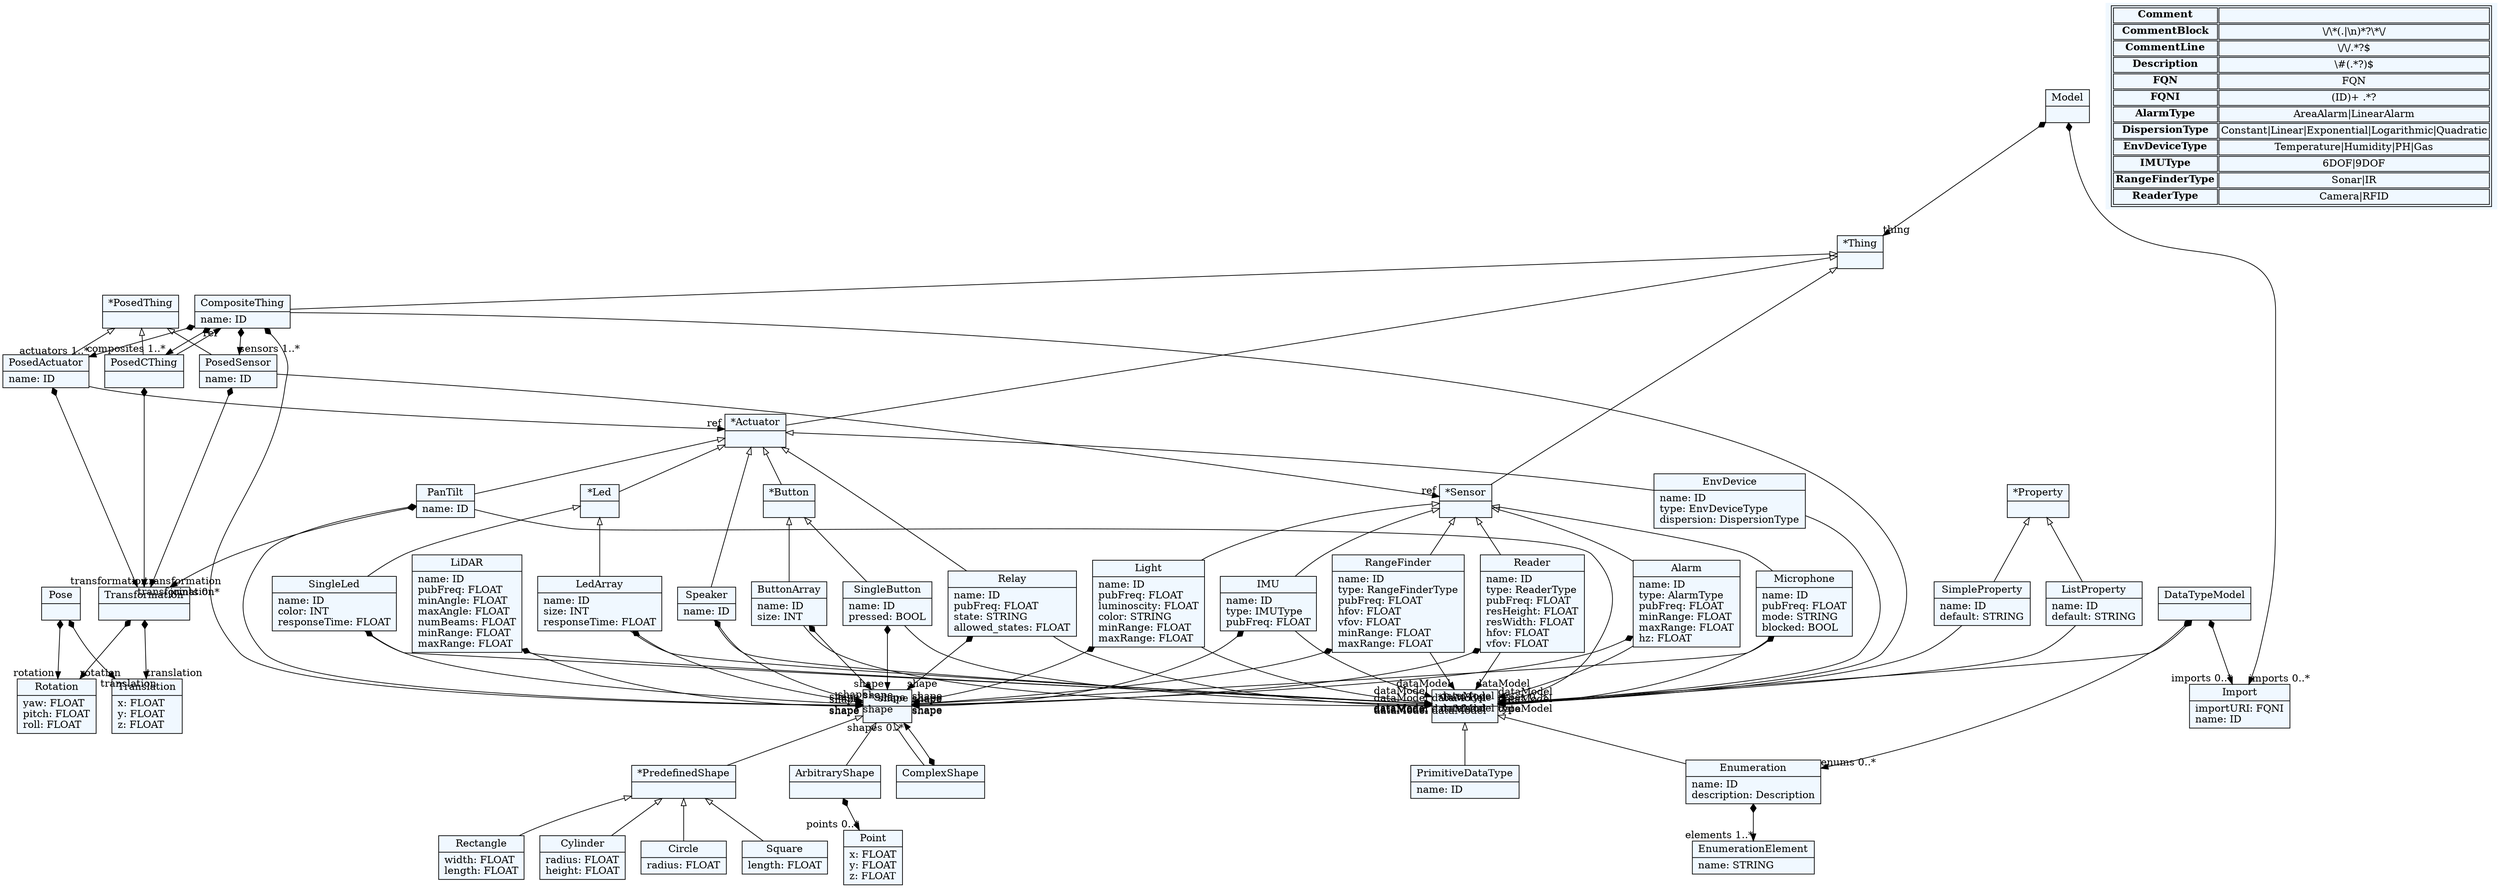
    digraph textX {
    fontname = "Bitstream Vera Sans"
    fontsize = 8
    node[
        shape=record,
        style=filled,
        fillcolor=aliceblue
    ]
    nodesep = 0.3
    edge[dir=black,arrowtail=empty]


2340069371888[ label="{Model|}"]

2340069459872[ label="{*Thing|}"]

2340069373136[ label="{CompositeThing|name: ID\l}"]

2340069363680[ label="{*PosedThing|}"]

2340069365312[ label="{PosedCThing|}"]

2340069154576[ label="{PosedSensor|name: ID\l}"]

2340069157120[ label="{PosedActuator|name: ID\l}"]

2340069523680[ label="{*Sensor|}"]

2340069527376[ label="{RangeFinder|name: ID\ltype: RangeFinderType\lpubFreq: FLOAT\lhfov: FLOAT\lvfov: FLOAT\lminRange: FLOAT\lmaxRange: FLOAT\l}"]

2340069529920[ label="{LiDAR|name: ID\lpubFreq: FLOAT\lminAngle: FLOAT\lmaxAngle: FLOAT\lnumBeams: FLOAT\lminRange: FLOAT\lmaxRange: FLOAT\l}"]

2340069528576[ label="{Reader|name: ID\ltype: ReaderType\lpubFreq: FLOAT\lresHeight: FLOAT\lresWidth: FLOAT\lhfov: FLOAT\lvfov: FLOAT\l}"]

2340069527568[ label="{Alarm|name: ID\ltype: AlarmType\lpubFreq: FLOAT\lminRange: FLOAT\lmaxRange: FLOAT\lhz: FLOAT\l}"]

2340069527760[ label="{Microphone|name: ID\lpubFreq: FLOAT\lmode: STRING\lblocked: BOOL\l}"]

2340069527904[ label="{Light|name: ID\lpubFreq: FLOAT\lluminoscity: FLOAT\lcolor: STRING\lminRange: FLOAT\lmaxRange: FLOAT\l}"]

2340069526560[ label="{IMU|name: ID\ltype: IMUType\lpubFreq: FLOAT\l}"]

2340069524544[ label="{*Actuator|}"]

2340069523536[ label="{PanTilt|name: ID\l}"]

2340069525120[ label="{EnvDevice|name: ID\ltype: EnvDeviceType\ldispersion: DispersionType\l}"]

2340069525840[ label="{Relay|name: ID\lpubFreq: FLOAT\lstate: STRING\lallowed_states: FLOAT\l}"]

2340069525408[ label="{*Button|}"]

2340069528864[ label="{SingleButton|name: ID\lpressed: BOOL\l}"]

2340069529056[ label="{ButtonArray|name: ID\lsize: INT\l}"]

2340069528672[ label="{*Led|}"]

2340069529584[ label="{SingleLed|name: ID\lcolor: INT\lresponseTime: FLOAT\l}"]

2340069529680[ label="{LedArray|name: ID\lsize: INT\lresponseTime: FLOAT\l}"]

2340069529776[ label="{Speaker|name: ID\l}"]

2340069530832[ label="{DataTypeModel|}"]

2340069530928[ label="{*DataType|}"]

2340069531024[ label="{*Property|}"]

2340069531120[ label="{SimpleProperty|name: ID\ldefault: STRING\l}"]

2340069531216[ label="{ListProperty|name: ID\ldefault: STRING\l}"]

2340069531264[ label="{Enumeration|name: ID\ldescription: Description\l}"]

2340069531360[ label="{EnumerationElement|name: STRING\l}"]

2340069531456[ label="{PrimitiveDataType|name: ID\l}"]

2340069531744[ label="{Import|importURI: FQNI\lname: ID\l}"]

2340069532176[ label="{Point|x: FLOAT\ly: FLOAT\lz: FLOAT\l}"]

2340069532272[ label="{Translation|x: FLOAT\ly: FLOAT\lz: FLOAT\l}"]

2340069532368[ label="{Rotation|yaw: FLOAT\lpitch: FLOAT\lroll: FLOAT\l}"]

2340069532464[ label="{Transformation|}"]

2340069532560[ label="{Pose|}"]

2340069532656[ label="{*Shape|}"]

2340069532752[ label="{ComplexShape|}"]

2340069532848[ label="{*PredefinedShape|}"]

2340069532944[ label="{Circle|radius: FLOAT\l}"]

2340069533040[ label="{Square|length: FLOAT\l}"]

2340069533088[ label="{Rectangle|width: FLOAT\llength: FLOAT\l}"]

2340069533184[ label="{Cylinder|radius: FLOAT\lheight: FLOAT\l}"]

2340069533232[ label="{ArbitraryShape|}"]



2340069371888 -> 2340069531744[arrowtail=diamond, dir=both, headlabel="imports 0..*"]
2340069371888 -> 2340069459872[arrowtail=diamond, dir=both, headlabel="thing "]
2340069459872 -> 2340069523680 [dir=back]
2340069459872 -> 2340069524544 [dir=back]
2340069459872 -> 2340069373136 [dir=back]
2340069373136 -> 2340069532656[arrowtail=diamond, dir=both, headlabel="shape "]
2340069373136 -> 2340069154576[arrowtail=diamond, dir=both, headlabel="sensors 1..*"]
2340069373136 -> 2340069157120[arrowtail=diamond, dir=both, headlabel="actuators 1..*"]
2340069373136 -> 2340069365312[arrowtail=diamond, dir=both, headlabel="composites 1..*"]
2340069373136 -> 2340069530928[headlabel="dataModel "]
2340069363680 -> 2340069154576 [dir=back]
2340069363680 -> 2340069157120 [dir=back]
2340069363680 -> 2340069365312 [dir=back]
2340069365312 -> 2340069373136[headlabel="ref "]
2340069365312 -> 2340069532464[arrowtail=diamond, dir=both, headlabel="transformation "]
2340069154576 -> 2340069523680[headlabel="ref "]
2340069154576 -> 2340069532464[arrowtail=diamond, dir=both, headlabel="transformation "]
2340069157120 -> 2340069524544[headlabel="ref "]
2340069157120 -> 2340069532464[arrowtail=diamond, dir=both, headlabel="transformation "]
2340069523680 -> 2340069527376 [dir=back]
2340069523680 -> 2340069528576 [dir=back]
2340069523680 -> 2340069527568 [dir=back]
2340069523680 -> 2340069527760 [dir=back]
2340069523680 -> 2340069527904 [dir=back]
2340069523680 -> 2340069526560 [dir=back]
2340069527376 -> 2340069530928[headlabel="dataModel "]
2340069527376 -> 2340069532656[arrowtail=diamond, dir=both, headlabel="shape "]
2340069529920 -> 2340069530928[headlabel="dataModel "]
2340069529920 -> 2340069532656[arrowtail=diamond, dir=both, headlabel="shape "]
2340069528576 -> 2340069530928[headlabel="dataModel "]
2340069528576 -> 2340069532656[arrowtail=diamond, dir=both, headlabel="shape "]
2340069527568 -> 2340069530928[headlabel="dataModel "]
2340069527568 -> 2340069532656[arrowtail=diamond, dir=both, headlabel="shape "]
2340069527760 -> 2340069530928[headlabel="dataModel "]
2340069527760 -> 2340069532656[arrowtail=diamond, dir=both, headlabel="shape "]
2340069527904 -> 2340069530928[headlabel="dataModel "]
2340069527904 -> 2340069532656[arrowtail=diamond, dir=both, headlabel="shape "]
2340069526560 -> 2340069530928[headlabel="dataModel "]
2340069526560 -> 2340069532656[arrowtail=diamond, dir=both, headlabel="shape "]
2340069524544 -> 2340069523536 [dir=back]
2340069524544 -> 2340069525120 [dir=back]
2340069524544 -> 2340069525840 [dir=back]
2340069524544 -> 2340069525408 [dir=back]
2340069524544 -> 2340069528672 [dir=back]
2340069524544 -> 2340069529776 [dir=back]
2340069523536 -> 2340069530928[headlabel="dataModel "]
2340069523536 -> 2340069532464[arrowtail=diamond, dir=both, headlabel="joints 0..*"]
2340069523536 -> 2340069532656[arrowtail=diamond, dir=both, headlabel="shape "]
2340069525120 -> 2340069530928[headlabel="dataModel "]
2340069525840 -> 2340069530928[headlabel="dataModel "]
2340069525840 -> 2340069532656[arrowtail=diamond, dir=both, headlabel="shape "]
2340069525408 -> 2340069528864 [dir=back]
2340069525408 -> 2340069529056 [dir=back]
2340069528864 -> 2340069530928[headlabel="dataModel "]
2340069528864 -> 2340069532656[arrowtail=diamond, dir=both, headlabel="shape "]
2340069529056 -> 2340069530928[headlabel="dataModel "]
2340069529056 -> 2340069532656[arrowtail=diamond, dir=both, headlabel="shape "]
2340069528672 -> 2340069529584 [dir=back]
2340069528672 -> 2340069529680 [dir=back]
2340069529584 -> 2340069530928[headlabel="dataModel "]
2340069529584 -> 2340069532656[arrowtail=diamond, dir=both, headlabel="shape "]
2340069529680 -> 2340069530928[headlabel="dataModel "]
2340069529680 -> 2340069532656[arrowtail=diamond, dir=both, headlabel="shape "]
2340069529776 -> 2340069530928[headlabel="dataModel "]
2340069529776 -> 2340069532656[arrowtail=diamond, dir=both, headlabel="shape "]
2340069530832 -> 2340069531744[arrowtail=diamond, dir=both, headlabel="imports 0..*"]
2340069530832 -> 2340069530928[arrowtail=diamond, dir=both, headlabel="types 0..*"]
2340069530832 -> 2340069531264[arrowtail=diamond, dir=both, headlabel="enums 0..*"]
2340069530928 -> 2340069531456 [dir=back]
2340069530928 -> 2340069531264 [dir=back]
2340069531024 -> 2340069531216 [dir=back]
2340069531024 -> 2340069531120 [dir=back]
2340069531120 -> 2340069530928[headlabel="type "]
2340069531216 -> 2340069530928[headlabel="type "]
2340069531264 -> 2340069531360[arrowtail=diamond, dir=both, headlabel="elements 1..*"]
2340069532464 -> 2340069532272[arrowtail=diamond, dir=both, headlabel="translation "]
2340069532464 -> 2340069532368[arrowtail=diamond, dir=both, headlabel="rotation "]
2340069532560 -> 2340069532272[arrowtail=diamond, dir=both, headlabel="translation "]
2340069532560 -> 2340069532368[arrowtail=diamond, dir=both, headlabel="rotation "]
2340069532656 -> 2340069532848 [dir=back]
2340069532656 -> 2340069533232 [dir=back]
2340069532656 -> 2340069532752 [dir=back]
2340069532752 -> 2340069532656[arrowtail=diamond, dir=both, headlabel="shapes 0..*"]
2340069532848 -> 2340069532944 [dir=back]
2340069532848 -> 2340069533040 [dir=back]
2340069532848 -> 2340069533088 [dir=back]
2340069532848 -> 2340069533184 [dir=back]
2340069533232 -> 2340069532176[arrowtail=diamond, dir=both, headlabel="points 0..*"]
match_rules [ shape=plaintext, label=< <table>
	<tr>
		<td><b>Comment</b></td><td></td>
	</tr>
	<tr>
		<td><b>CommentBlock</b></td><td>\/\*(.|\n)*?\*\/</td>
	</tr>
	<tr>
		<td><b>CommentLine</b></td><td>\/\/.*?$</td>
	</tr>
	<tr>
		<td><b>Description</b></td><td>\#(.*?)$</td>
	</tr>
	<tr>
		<td><b>FQN</b></td><td>FQN</td>
	</tr>
	<tr>
		<td><b>FQNI</b></td><td>(ID)+ .*?</td>
	</tr>
	<tr>
		<td><b>AlarmType</b></td><td>AreaAlarm|LinearAlarm</td>
	</tr>
	<tr>
		<td><b>DispersionType</b></td><td>Constant|Linear|Exponential|Logarithmic|Quadratic</td>
	</tr>
	<tr>
		<td><b>EnvDeviceType</b></td><td>Temperature|Humidity|PH|Gas</td>
	</tr>
	<tr>
		<td><b>IMUType</b></td><td>6DOF|9DOF</td>
	</tr>
	<tr>
		<td><b>RangeFinderType</b></td><td>Sonar|IR</td>
	</tr>
	<tr>
		<td><b>ReaderType</b></td><td>Camera|RFID</td>
	</tr>
</table> >]


}
